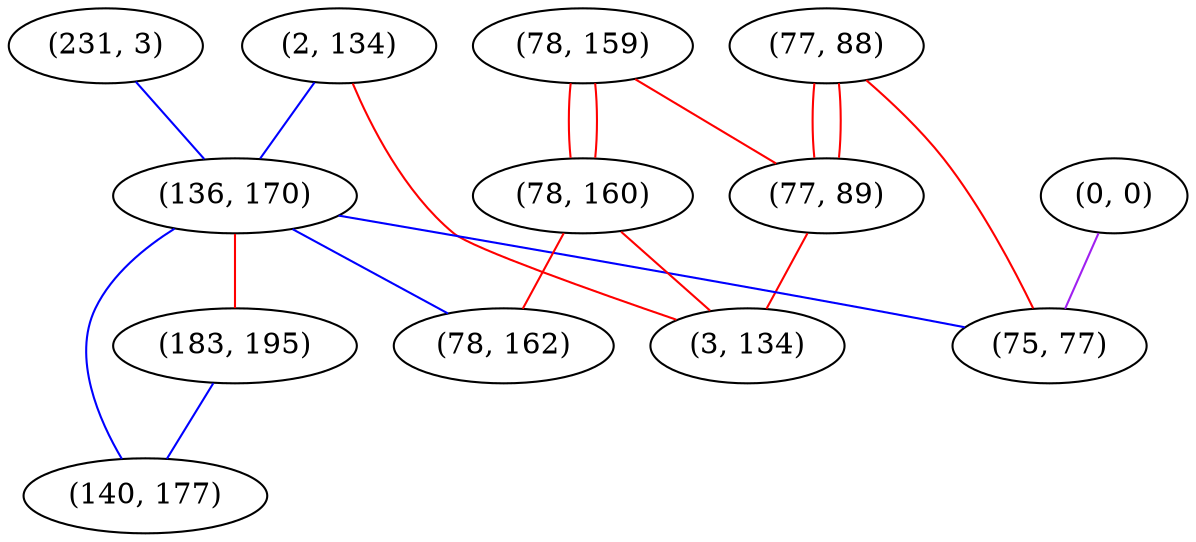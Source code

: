 graph "" {
"(231, 3)";
"(2, 134)";
"(78, 159)";
"(77, 88)";
"(77, 89)";
"(136, 170)";
"(183, 195)";
"(0, 0)";
"(140, 177)";
"(78, 160)";
"(3, 134)";
"(78, 162)";
"(75, 77)";
"(231, 3)" -- "(136, 170)"  [color=blue, key=0, weight=3];
"(2, 134)" -- "(136, 170)"  [color=blue, key=0, weight=3];
"(2, 134)" -- "(3, 134)"  [color=red, key=0, weight=1];
"(78, 159)" -- "(77, 89)"  [color=red, key=0, weight=1];
"(78, 159)" -- "(78, 160)"  [color=red, key=0, weight=1];
"(78, 159)" -- "(78, 160)"  [color=red, key=1, weight=1];
"(77, 88)" -- "(77, 89)"  [color=red, key=0, weight=1];
"(77, 88)" -- "(77, 89)"  [color=red, key=1, weight=1];
"(77, 88)" -- "(75, 77)"  [color=red, key=0, weight=1];
"(77, 89)" -- "(3, 134)"  [color=red, key=0, weight=1];
"(136, 170)" -- "(183, 195)"  [color=red, key=0, weight=1];
"(136, 170)" -- "(140, 177)"  [color=blue, key=0, weight=3];
"(136, 170)" -- "(78, 162)"  [color=blue, key=0, weight=3];
"(136, 170)" -- "(75, 77)"  [color=blue, key=0, weight=3];
"(183, 195)" -- "(140, 177)"  [color=blue, key=0, weight=3];
"(0, 0)" -- "(75, 77)"  [color=purple, key=0, weight=4];
"(78, 160)" -- "(78, 162)"  [color=red, key=0, weight=1];
"(78, 160)" -- "(3, 134)"  [color=red, key=0, weight=1];
}
